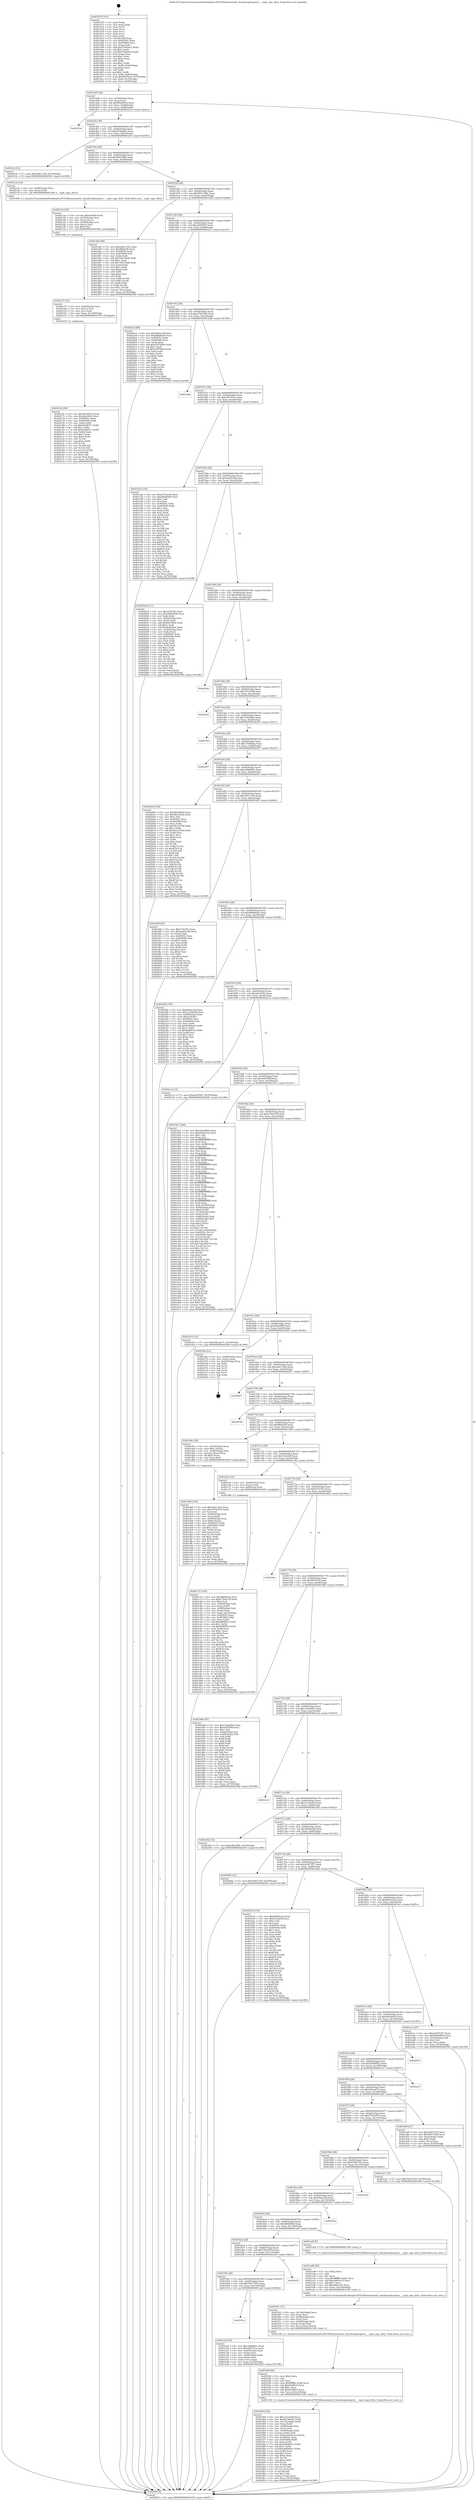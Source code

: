 digraph "0x401470" {
  label = "0x401470 (/mnt/c/Users/mathe/Desktop/tcc/POCII/binaries/extr_linuxfscephsuper.h___ceph_caps_dirty_Final-ollvm.out::main(0))"
  labelloc = "t"
  node[shape=record]

  Entry [label="",width=0.3,height=0.3,shape=circle,fillcolor=black,style=filled]
  "0x4014d5" [label="{
     0x4014d5 [29]\l
     | [instrs]\l
     &nbsp;&nbsp;0x4014d5 \<+3\>: mov -0x70(%rbp),%eax\l
     &nbsp;&nbsp;0x4014d8 \<+2\>: mov %eax,%ecx\l
     &nbsp;&nbsp;0x4014da \<+6\>: sub $0x80b0265a,%ecx\l
     &nbsp;&nbsp;0x4014e0 \<+6\>: mov %eax,-0x84(%rbp)\l
     &nbsp;&nbsp;0x4014e6 \<+6\>: mov %ecx,-0x88(%rbp)\l
     &nbsp;&nbsp;0x4014ec \<+6\>: je 000000000040223a \<main+0xdca\>\l
  }"]
  "0x40223a" [label="{
     0x40223a\l
  }", style=dashed]
  "0x4014f2" [label="{
     0x4014f2 [28]\l
     | [instrs]\l
     &nbsp;&nbsp;0x4014f2 \<+5\>: jmp 00000000004014f7 \<main+0x87\>\l
     &nbsp;&nbsp;0x4014f7 \<+6\>: mov -0x84(%rbp),%eax\l
     &nbsp;&nbsp;0x4014fd \<+5\>: sub $0x8278e823,%eax\l
     &nbsp;&nbsp;0x401502 \<+6\>: mov %eax,-0x8c(%rbp)\l
     &nbsp;&nbsp;0x401508 \<+6\>: je 0000000000401fc4 \<main+0xb54\>\l
  }"]
  Exit [label="",width=0.3,height=0.3,shape=circle,fillcolor=black,style=filled,peripheries=2]
  "0x401fc4" [label="{
     0x401fc4 [12]\l
     | [instrs]\l
     &nbsp;&nbsp;0x401fc4 \<+7\>: movl $0xc8911149,-0x70(%rbp)\l
     &nbsp;&nbsp;0x401fcb \<+5\>: jmp 000000000040256f \<main+0x10ff\>\l
  }"]
  "0x40150e" [label="{
     0x40150e [28]\l
     | [instrs]\l
     &nbsp;&nbsp;0x40150e \<+5\>: jmp 0000000000401513 \<main+0xa3\>\l
     &nbsp;&nbsp;0x401513 \<+6\>: mov -0x84(%rbp),%eax\l
     &nbsp;&nbsp;0x401519 \<+5\>: sub $0x8b21f426,%eax\l
     &nbsp;&nbsp;0x40151e \<+6\>: mov %eax,-0x90(%rbp)\l
     &nbsp;&nbsp;0x401524 \<+6\>: je 000000000040212e \<main+0xcbe\>\l
  }"]
  "0x40216c" [label="{
     0x40216c [94]\l
     | [instrs]\l
     &nbsp;&nbsp;0x40216c \<+5\>: mov $0x48cd00c0,%eax\l
     &nbsp;&nbsp;0x402171 \<+5\>: mov $0xe6cc0b5c,%esi\l
     &nbsp;&nbsp;0x402176 \<+7\>: mov 0x40505c,%edx\l
     &nbsp;&nbsp;0x40217d \<+8\>: mov 0x405060,%r8d\l
     &nbsp;&nbsp;0x402185 \<+3\>: mov %edx,%r9d\l
     &nbsp;&nbsp;0x402188 \<+7\>: sub $0x6c6df371,%r9d\l
     &nbsp;&nbsp;0x40218f \<+4\>: sub $0x1,%r9d\l
     &nbsp;&nbsp;0x402193 \<+7\>: add $0x6c6df371,%r9d\l
     &nbsp;&nbsp;0x40219a \<+4\>: imul %r9d,%edx\l
     &nbsp;&nbsp;0x40219e \<+3\>: and $0x1,%edx\l
     &nbsp;&nbsp;0x4021a1 \<+3\>: cmp $0x0,%edx\l
     &nbsp;&nbsp;0x4021a4 \<+4\>: sete %r10b\l
     &nbsp;&nbsp;0x4021a8 \<+4\>: cmp $0xa,%r8d\l
     &nbsp;&nbsp;0x4021ac \<+4\>: setl %r11b\l
     &nbsp;&nbsp;0x4021b0 \<+3\>: mov %r10b,%bl\l
     &nbsp;&nbsp;0x4021b3 \<+3\>: and %r11b,%bl\l
     &nbsp;&nbsp;0x4021b6 \<+3\>: xor %r11b,%r10b\l
     &nbsp;&nbsp;0x4021b9 \<+3\>: or %r10b,%bl\l
     &nbsp;&nbsp;0x4021bc \<+3\>: test $0x1,%bl\l
     &nbsp;&nbsp;0x4021bf \<+3\>: cmovne %esi,%eax\l
     &nbsp;&nbsp;0x4021c2 \<+3\>: mov %eax,-0x70(%rbp)\l
     &nbsp;&nbsp;0x4021c5 \<+5\>: jmp 000000000040256f \<main+0x10ff\>\l
  }"]
  "0x40212e" [label="{
     0x40212e [12]\l
     | [instrs]\l
     &nbsp;&nbsp;0x40212e \<+4\>: mov -0x48(%rbp),%rax\l
     &nbsp;&nbsp;0x402132 \<+3\>: mov (%rax),%rdi\l
     &nbsp;&nbsp;0x402135 \<+5\>: call 0000000000401400 \<__ceph_caps_dirty\>\l
     | [calls]\l
     &nbsp;&nbsp;0x401400 \{1\} (/mnt/c/Users/mathe/Desktop/tcc/POCII/binaries/extr_linuxfscephsuper.h___ceph_caps_dirty_Final-ollvm.out::__ceph_caps_dirty)\l
  }"]
  "0x40152a" [label="{
     0x40152a [28]\l
     | [instrs]\l
     &nbsp;&nbsp;0x40152a \<+5\>: jmp 000000000040152f \<main+0xbf\>\l
     &nbsp;&nbsp;0x40152f \<+6\>: mov -0x84(%rbp),%eax\l
     &nbsp;&nbsp;0x401535 \<+5\>: sub $0x96011882,%eax\l
     &nbsp;&nbsp;0x40153a \<+6\>: mov %eax,-0x94(%rbp)\l
     &nbsp;&nbsp;0x401540 \<+6\>: je 0000000000401d44 \<main+0x8d4\>\l
  }"]
  "0x402157" [label="{
     0x402157 [21]\l
     | [instrs]\l
     &nbsp;&nbsp;0x402157 \<+4\>: mov -0x48(%rbp),%rcx\l
     &nbsp;&nbsp;0x40215b \<+3\>: mov (%rcx),%rcx\l
     &nbsp;&nbsp;0x40215e \<+3\>: mov %rcx,%rdi\l
     &nbsp;&nbsp;0x402161 \<+6\>: mov %eax,-0x130(%rbp)\l
     &nbsp;&nbsp;0x402167 \<+5\>: call 0000000000401030 \<free@plt\>\l
     | [calls]\l
     &nbsp;&nbsp;0x401030 \{1\} (unknown)\l
  }"]
  "0x401d44" [label="{
     0x401d44 [88]\l
     | [instrs]\l
     &nbsp;&nbsp;0x401d44 \<+5\>: mov $0xebd1125a,%eax\l
     &nbsp;&nbsp;0x401d49 \<+5\>: mov $0xfffd2206,%ecx\l
     &nbsp;&nbsp;0x401d4e \<+7\>: mov 0x40505c,%edx\l
     &nbsp;&nbsp;0x401d55 \<+7\>: mov 0x405060,%esi\l
     &nbsp;&nbsp;0x401d5c \<+2\>: mov %edx,%edi\l
     &nbsp;&nbsp;0x401d5e \<+6\>: add $0x749126d8,%edi\l
     &nbsp;&nbsp;0x401d64 \<+3\>: sub $0x1,%edi\l
     &nbsp;&nbsp;0x401d67 \<+6\>: sub $0x749126d8,%edi\l
     &nbsp;&nbsp;0x401d6d \<+3\>: imul %edi,%edx\l
     &nbsp;&nbsp;0x401d70 \<+3\>: and $0x1,%edx\l
     &nbsp;&nbsp;0x401d73 \<+3\>: cmp $0x0,%edx\l
     &nbsp;&nbsp;0x401d76 \<+4\>: sete %r8b\l
     &nbsp;&nbsp;0x401d7a \<+3\>: cmp $0xa,%esi\l
     &nbsp;&nbsp;0x401d7d \<+4\>: setl %r9b\l
     &nbsp;&nbsp;0x401d81 \<+3\>: mov %r8b,%r10b\l
     &nbsp;&nbsp;0x401d84 \<+3\>: and %r9b,%r10b\l
     &nbsp;&nbsp;0x401d87 \<+3\>: xor %r9b,%r8b\l
     &nbsp;&nbsp;0x401d8a \<+3\>: or %r8b,%r10b\l
     &nbsp;&nbsp;0x401d8d \<+4\>: test $0x1,%r10b\l
     &nbsp;&nbsp;0x401d91 \<+3\>: cmovne %ecx,%eax\l
     &nbsp;&nbsp;0x401d94 \<+3\>: mov %eax,-0x70(%rbp)\l
     &nbsp;&nbsp;0x401d97 \<+5\>: jmp 000000000040256f \<main+0x10ff\>\l
  }"]
  "0x401546" [label="{
     0x401546 [28]\l
     | [instrs]\l
     &nbsp;&nbsp;0x401546 \<+5\>: jmp 000000000040154b \<main+0xdb\>\l
     &nbsp;&nbsp;0x40154b \<+6\>: mov -0x84(%rbp),%eax\l
     &nbsp;&nbsp;0x401551 \<+5\>: sub $0xa2bf5447,%eax\l
     &nbsp;&nbsp;0x401556 \<+6\>: mov %eax,-0x98(%rbp)\l
     &nbsp;&nbsp;0x40155c \<+6\>: je 00000000004022a3 \<main+0xe33\>\l
  }"]
  "0x40213a" [label="{
     0x40213a [29]\l
     | [instrs]\l
     &nbsp;&nbsp;0x40213a \<+10\>: movabs $0x4030b6,%rdi\l
     &nbsp;&nbsp;0x402144 \<+4\>: mov -0x38(%rbp),%rcx\l
     &nbsp;&nbsp;0x402148 \<+2\>: mov %eax,(%rcx)\l
     &nbsp;&nbsp;0x40214a \<+4\>: mov -0x38(%rbp),%rcx\l
     &nbsp;&nbsp;0x40214e \<+2\>: mov (%rcx),%esi\l
     &nbsp;&nbsp;0x402150 \<+2\>: mov $0x0,%al\l
     &nbsp;&nbsp;0x402152 \<+5\>: call 0000000000401040 \<printf@plt\>\l
     | [calls]\l
     &nbsp;&nbsp;0x401040 \{1\} (unknown)\l
  }"]
  "0x4022a3" [label="{
     0x4022a3 [88]\l
     | [instrs]\l
     &nbsp;&nbsp;0x4022a3 \<+5\>: mov $0x649ea32f,%eax\l
     &nbsp;&nbsp;0x4022a8 \<+5\>: mov $0xd98b8a04,%ecx\l
     &nbsp;&nbsp;0x4022ad \<+7\>: mov 0x40505c,%edx\l
     &nbsp;&nbsp;0x4022b4 \<+7\>: mov 0x405060,%esi\l
     &nbsp;&nbsp;0x4022bb \<+2\>: mov %edx,%edi\l
     &nbsp;&nbsp;0x4022bd \<+6\>: add $0xe597926a,%edi\l
     &nbsp;&nbsp;0x4022c3 \<+3\>: sub $0x1,%edi\l
     &nbsp;&nbsp;0x4022c6 \<+6\>: sub $0xe597926a,%edi\l
     &nbsp;&nbsp;0x4022cc \<+3\>: imul %edi,%edx\l
     &nbsp;&nbsp;0x4022cf \<+3\>: and $0x1,%edx\l
     &nbsp;&nbsp;0x4022d2 \<+3\>: cmp $0x0,%edx\l
     &nbsp;&nbsp;0x4022d5 \<+4\>: sete %r8b\l
     &nbsp;&nbsp;0x4022d9 \<+3\>: cmp $0xa,%esi\l
     &nbsp;&nbsp;0x4022dc \<+4\>: setl %r9b\l
     &nbsp;&nbsp;0x4022e0 \<+3\>: mov %r8b,%r10b\l
     &nbsp;&nbsp;0x4022e3 \<+3\>: and %r9b,%r10b\l
     &nbsp;&nbsp;0x4022e6 \<+3\>: xor %r9b,%r8b\l
     &nbsp;&nbsp;0x4022e9 \<+3\>: or %r8b,%r10b\l
     &nbsp;&nbsp;0x4022ec \<+4\>: test $0x1,%r10b\l
     &nbsp;&nbsp;0x4022f0 \<+3\>: cmovne %ecx,%eax\l
     &nbsp;&nbsp;0x4022f3 \<+3\>: mov %eax,-0x70(%rbp)\l
     &nbsp;&nbsp;0x4022f6 \<+5\>: jmp 000000000040256f \<main+0x10ff\>\l
  }"]
  "0x401562" [label="{
     0x401562 [28]\l
     | [instrs]\l
     &nbsp;&nbsp;0x401562 \<+5\>: jmp 0000000000401567 \<main+0xf7\>\l
     &nbsp;&nbsp;0x401567 \<+6\>: mov -0x84(%rbp),%eax\l
     &nbsp;&nbsp;0x40156d \<+5\>: sub $0xa7907d40,%eax\l
     &nbsp;&nbsp;0x401572 \<+6\>: mov %eax,-0x9c(%rbp)\l
     &nbsp;&nbsp;0x401578 \<+6\>: je 0000000000401bd8 \<main+0x768\>\l
  }"]
  "0x401f48" [label="{
     0x401f48 [124]\l
     | [instrs]\l
     &nbsp;&nbsp;0x401f48 \<+5\>: mov $0xc27c4c69,%ecx\l
     &nbsp;&nbsp;0x401f4d \<+5\>: mov $0x8278e823,%edx\l
     &nbsp;&nbsp;0x401f52 \<+7\>: mov -0x12c(%rbp),%r8d\l
     &nbsp;&nbsp;0x401f59 \<+4\>: imul %eax,%r8d\l
     &nbsp;&nbsp;0x401f5d \<+4\>: mov -0x48(%rbp),%rsi\l
     &nbsp;&nbsp;0x401f61 \<+3\>: mov (%rsi),%rsi\l
     &nbsp;&nbsp;0x401f64 \<+4\>: mov -0x40(%rbp),%rdi\l
     &nbsp;&nbsp;0x401f68 \<+3\>: movslq (%rdi),%rdi\l
     &nbsp;&nbsp;0x401f6b \<+5\>: mov %r8d,0x4(%rsi,%rdi,8)\l
     &nbsp;&nbsp;0x401f70 \<+7\>: mov 0x40505c,%eax\l
     &nbsp;&nbsp;0x401f77 \<+8\>: mov 0x405060,%r8d\l
     &nbsp;&nbsp;0x401f7f \<+3\>: mov %eax,%r9d\l
     &nbsp;&nbsp;0x401f82 \<+7\>: add $0xd94460e1,%r9d\l
     &nbsp;&nbsp;0x401f89 \<+4\>: sub $0x1,%r9d\l
     &nbsp;&nbsp;0x401f8d \<+7\>: sub $0xd94460e1,%r9d\l
     &nbsp;&nbsp;0x401f94 \<+4\>: imul %r9d,%eax\l
     &nbsp;&nbsp;0x401f98 \<+3\>: and $0x1,%eax\l
     &nbsp;&nbsp;0x401f9b \<+3\>: cmp $0x0,%eax\l
     &nbsp;&nbsp;0x401f9e \<+4\>: sete %r10b\l
     &nbsp;&nbsp;0x401fa2 \<+4\>: cmp $0xa,%r8d\l
     &nbsp;&nbsp;0x401fa6 \<+4\>: setl %r11b\l
     &nbsp;&nbsp;0x401faa \<+3\>: mov %r10b,%bl\l
     &nbsp;&nbsp;0x401fad \<+3\>: and %r11b,%bl\l
     &nbsp;&nbsp;0x401fb0 \<+3\>: xor %r11b,%r10b\l
     &nbsp;&nbsp;0x401fb3 \<+3\>: or %r10b,%bl\l
     &nbsp;&nbsp;0x401fb6 \<+3\>: test $0x1,%bl\l
     &nbsp;&nbsp;0x401fb9 \<+3\>: cmovne %edx,%ecx\l
     &nbsp;&nbsp;0x401fbc \<+3\>: mov %ecx,-0x70(%rbp)\l
     &nbsp;&nbsp;0x401fbf \<+5\>: jmp 000000000040256f \<main+0x10ff\>\l
  }"]
  "0x401bd8" [label="{
     0x401bd8\l
  }", style=dashed]
  "0x40157e" [label="{
     0x40157e [28]\l
     | [instrs]\l
     &nbsp;&nbsp;0x40157e \<+5\>: jmp 0000000000401583 \<main+0x113\>\l
     &nbsp;&nbsp;0x401583 \<+6\>: mov -0x84(%rbp),%eax\l
     &nbsp;&nbsp;0x401589 \<+5\>: sub $0xa967d3ca,%eax\l
     &nbsp;&nbsp;0x40158e \<+6\>: mov %eax,-0xa0(%rbp)\l
     &nbsp;&nbsp;0x401594 \<+6\>: je 0000000000401e4e \<main+0x9de\>\l
  }"]
  "0x401f20" [label="{
     0x401f20 [40]\l
     | [instrs]\l
     &nbsp;&nbsp;0x401f20 \<+5\>: mov $0x2,%ecx\l
     &nbsp;&nbsp;0x401f25 \<+1\>: cltd\l
     &nbsp;&nbsp;0x401f26 \<+2\>: idiv %ecx\l
     &nbsp;&nbsp;0x401f28 \<+6\>: imul $0xfffffffe,%edx,%ecx\l
     &nbsp;&nbsp;0x401f2e \<+6\>: sub $0x64380c5,%ecx\l
     &nbsp;&nbsp;0x401f34 \<+3\>: add $0x1,%ecx\l
     &nbsp;&nbsp;0x401f37 \<+6\>: add $0x64380c5,%ecx\l
     &nbsp;&nbsp;0x401f3d \<+6\>: mov %ecx,-0x12c(%rbp)\l
     &nbsp;&nbsp;0x401f43 \<+5\>: call 0000000000401160 \<next_i\>\l
     | [calls]\l
     &nbsp;&nbsp;0x401160 \{1\} (/mnt/c/Users/mathe/Desktop/tcc/POCII/binaries/extr_linuxfscephsuper.h___ceph_caps_dirty_Final-ollvm.out::next_i)\l
  }"]
  "0x401e4e" [label="{
     0x401e4e [134]\l
     | [instrs]\l
     &nbsp;&nbsp;0x401e4e \<+5\>: mov $0xc27c4c69,%eax\l
     &nbsp;&nbsp;0x401e53 \<+5\>: mov $0x6f468566,%ecx\l
     &nbsp;&nbsp;0x401e58 \<+2\>: mov $0x1,%dl\l
     &nbsp;&nbsp;0x401e5a \<+2\>: xor %esi,%esi\l
     &nbsp;&nbsp;0x401e5c \<+7\>: mov 0x40505c,%edi\l
     &nbsp;&nbsp;0x401e63 \<+8\>: mov 0x405060,%r8d\l
     &nbsp;&nbsp;0x401e6b \<+3\>: sub $0x1,%esi\l
     &nbsp;&nbsp;0x401e6e \<+3\>: mov %edi,%r9d\l
     &nbsp;&nbsp;0x401e71 \<+3\>: add %esi,%r9d\l
     &nbsp;&nbsp;0x401e74 \<+4\>: imul %r9d,%edi\l
     &nbsp;&nbsp;0x401e78 \<+3\>: and $0x1,%edi\l
     &nbsp;&nbsp;0x401e7b \<+3\>: cmp $0x0,%edi\l
     &nbsp;&nbsp;0x401e7e \<+4\>: sete %r10b\l
     &nbsp;&nbsp;0x401e82 \<+4\>: cmp $0xa,%r8d\l
     &nbsp;&nbsp;0x401e86 \<+4\>: setl %r11b\l
     &nbsp;&nbsp;0x401e8a \<+3\>: mov %r10b,%bl\l
     &nbsp;&nbsp;0x401e8d \<+3\>: xor $0xff,%bl\l
     &nbsp;&nbsp;0x401e90 \<+3\>: mov %r11b,%r14b\l
     &nbsp;&nbsp;0x401e93 \<+4\>: xor $0xff,%r14b\l
     &nbsp;&nbsp;0x401e97 \<+3\>: xor $0x1,%dl\l
     &nbsp;&nbsp;0x401e9a \<+3\>: mov %bl,%r15b\l
     &nbsp;&nbsp;0x401e9d \<+4\>: and $0xff,%r15b\l
     &nbsp;&nbsp;0x401ea1 \<+3\>: and %dl,%r10b\l
     &nbsp;&nbsp;0x401ea4 \<+3\>: mov %r14b,%r12b\l
     &nbsp;&nbsp;0x401ea7 \<+4\>: and $0xff,%r12b\l
     &nbsp;&nbsp;0x401eab \<+3\>: and %dl,%r11b\l
     &nbsp;&nbsp;0x401eae \<+3\>: or %r10b,%r15b\l
     &nbsp;&nbsp;0x401eb1 \<+3\>: or %r11b,%r12b\l
     &nbsp;&nbsp;0x401eb4 \<+3\>: xor %r12b,%r15b\l
     &nbsp;&nbsp;0x401eb7 \<+3\>: or %r14b,%bl\l
     &nbsp;&nbsp;0x401eba \<+3\>: xor $0xff,%bl\l
     &nbsp;&nbsp;0x401ebd \<+3\>: or $0x1,%dl\l
     &nbsp;&nbsp;0x401ec0 \<+2\>: and %dl,%bl\l
     &nbsp;&nbsp;0x401ec2 \<+3\>: or %bl,%r15b\l
     &nbsp;&nbsp;0x401ec5 \<+4\>: test $0x1,%r15b\l
     &nbsp;&nbsp;0x401ec9 \<+3\>: cmovne %ecx,%eax\l
     &nbsp;&nbsp;0x401ecc \<+3\>: mov %eax,-0x70(%rbp)\l
     &nbsp;&nbsp;0x401ecf \<+5\>: jmp 000000000040256f \<main+0x10ff\>\l
  }"]
  "0x40159a" [label="{
     0x40159a [28]\l
     | [instrs]\l
     &nbsp;&nbsp;0x40159a \<+5\>: jmp 000000000040159f \<main+0x12f\>\l
     &nbsp;&nbsp;0x40159f \<+6\>: mov -0x84(%rbp),%eax\l
     &nbsp;&nbsp;0x4015a5 \<+5\>: sub $0xaad2518d,%eax\l
     &nbsp;&nbsp;0x4015aa \<+6\>: mov %eax,-0xa4(%rbp)\l
     &nbsp;&nbsp;0x4015b0 \<+6\>: je 0000000000402023 \<main+0xbb3\>\l
  }"]
  "0x401f01" [label="{
     0x401f01 [31]\l
     | [instrs]\l
     &nbsp;&nbsp;0x401f01 \<+6\>: mov -0x128(%rbp),%ecx\l
     &nbsp;&nbsp;0x401f07 \<+3\>: imul %eax,%ecx\l
     &nbsp;&nbsp;0x401f0a \<+4\>: mov -0x48(%rbp),%rsi\l
     &nbsp;&nbsp;0x401f0e \<+3\>: mov (%rsi),%rsi\l
     &nbsp;&nbsp;0x401f11 \<+4\>: mov -0x40(%rbp),%rdi\l
     &nbsp;&nbsp;0x401f15 \<+3\>: movslq (%rdi),%rdi\l
     &nbsp;&nbsp;0x401f18 \<+3\>: mov %ecx,(%rsi,%rdi,8)\l
     &nbsp;&nbsp;0x401f1b \<+5\>: call 0000000000401160 \<next_i\>\l
     | [calls]\l
     &nbsp;&nbsp;0x401160 \{1\} (/mnt/c/Users/mathe/Desktop/tcc/POCII/binaries/extr_linuxfscephsuper.h___ceph_caps_dirty_Final-ollvm.out::next_i)\l
  }"]
  "0x402023" [label="{
     0x402023 [111]\l
     | [instrs]\l
     &nbsp;&nbsp;0x402023 \<+5\>: mov $0x415e78c,%eax\l
     &nbsp;&nbsp;0x402028 \<+5\>: mov $0x288d45e8,%ecx\l
     &nbsp;&nbsp;0x40202d \<+2\>: xor %edx,%edx\l
     &nbsp;&nbsp;0x40202f \<+4\>: mov -0x40(%rbp),%rsi\l
     &nbsp;&nbsp;0x402033 \<+2\>: mov (%rsi),%edi\l
     &nbsp;&nbsp;0x402035 \<+6\>: add $0xfdc636e0,%edi\l
     &nbsp;&nbsp;0x40203b \<+3\>: add $0x1,%edi\l
     &nbsp;&nbsp;0x40203e \<+6\>: sub $0xfdc636e0,%edi\l
     &nbsp;&nbsp;0x402044 \<+4\>: mov -0x40(%rbp),%rsi\l
     &nbsp;&nbsp;0x402048 \<+2\>: mov %edi,(%rsi)\l
     &nbsp;&nbsp;0x40204a \<+7\>: mov 0x40505c,%edi\l
     &nbsp;&nbsp;0x402051 \<+8\>: mov 0x405060,%r8d\l
     &nbsp;&nbsp;0x402059 \<+3\>: sub $0x1,%edx\l
     &nbsp;&nbsp;0x40205c \<+3\>: mov %edi,%r9d\l
     &nbsp;&nbsp;0x40205f \<+3\>: add %edx,%r9d\l
     &nbsp;&nbsp;0x402062 \<+4\>: imul %r9d,%edi\l
     &nbsp;&nbsp;0x402066 \<+3\>: and $0x1,%edi\l
     &nbsp;&nbsp;0x402069 \<+3\>: cmp $0x0,%edi\l
     &nbsp;&nbsp;0x40206c \<+4\>: sete %r10b\l
     &nbsp;&nbsp;0x402070 \<+4\>: cmp $0xa,%r8d\l
     &nbsp;&nbsp;0x402074 \<+4\>: setl %r11b\l
     &nbsp;&nbsp;0x402078 \<+3\>: mov %r10b,%bl\l
     &nbsp;&nbsp;0x40207b \<+3\>: and %r11b,%bl\l
     &nbsp;&nbsp;0x40207e \<+3\>: xor %r11b,%r10b\l
     &nbsp;&nbsp;0x402081 \<+3\>: or %r10b,%bl\l
     &nbsp;&nbsp;0x402084 \<+3\>: test $0x1,%bl\l
     &nbsp;&nbsp;0x402087 \<+3\>: cmovne %ecx,%eax\l
     &nbsp;&nbsp;0x40208a \<+3\>: mov %eax,-0x70(%rbp)\l
     &nbsp;&nbsp;0x40208d \<+5\>: jmp 000000000040256f \<main+0x10ff\>\l
  }"]
  "0x4015b6" [label="{
     0x4015b6 [28]\l
     | [instrs]\l
     &nbsp;&nbsp;0x4015b6 \<+5\>: jmp 00000000004015bb \<main+0x14b\>\l
     &nbsp;&nbsp;0x4015bb \<+6\>: mov -0x84(%rbp),%eax\l
     &nbsp;&nbsp;0x4015c1 \<+5\>: sub $0xab80bc2a,%eax\l
     &nbsp;&nbsp;0x4015c6 \<+6\>: mov %eax,-0xa8(%rbp)\l
     &nbsp;&nbsp;0x4015cc \<+6\>: je 00000000004023da \<main+0xf6a\>\l
  }"]
  "0x401ed9" [label="{
     0x401ed9 [40]\l
     | [instrs]\l
     &nbsp;&nbsp;0x401ed9 \<+5\>: mov $0x2,%ecx\l
     &nbsp;&nbsp;0x401ede \<+1\>: cltd\l
     &nbsp;&nbsp;0x401edf \<+2\>: idiv %ecx\l
     &nbsp;&nbsp;0x401ee1 \<+6\>: imul $0xfffffffe,%edx,%ecx\l
     &nbsp;&nbsp;0x401ee7 \<+6\>: add $0xed90ca35,%ecx\l
     &nbsp;&nbsp;0x401eed \<+3\>: add $0x1,%ecx\l
     &nbsp;&nbsp;0x401ef0 \<+6\>: sub $0xed90ca35,%ecx\l
     &nbsp;&nbsp;0x401ef6 \<+6\>: mov %ecx,-0x128(%rbp)\l
     &nbsp;&nbsp;0x401efc \<+5\>: call 0000000000401160 \<next_i\>\l
     | [calls]\l
     &nbsp;&nbsp;0x401160 \{1\} (/mnt/c/Users/mathe/Desktop/tcc/POCII/binaries/extr_linuxfscephsuper.h___ceph_caps_dirty_Final-ollvm.out::next_i)\l
  }"]
  "0x4023da" [label="{
     0x4023da\l
  }", style=dashed]
  "0x4015d2" [label="{
     0x4015d2 [28]\l
     | [instrs]\l
     &nbsp;&nbsp;0x4015d2 \<+5\>: jmp 00000000004015d7 \<main+0x167\>\l
     &nbsp;&nbsp;0x4015d7 \<+6\>: mov -0x84(%rbp),%eax\l
     &nbsp;&nbsp;0x4015dd \<+5\>: sub $0xc27c4c69,%eax\l
     &nbsp;&nbsp;0x4015e2 \<+6\>: mov %eax,-0xac(%rbp)\l
     &nbsp;&nbsp;0x4015e8 \<+6\>: je 0000000000402441 \<main+0xfd1\>\l
  }"]
  "0x40191a" [label="{
     0x40191a\l
  }", style=dashed]
  "0x402441" [label="{
     0x402441\l
  }", style=dashed]
  "0x4015ee" [label="{
     0x4015ee [28]\l
     | [instrs]\l
     &nbsp;&nbsp;0x4015ee \<+5\>: jmp 00000000004015f3 \<main+0x183\>\l
     &nbsp;&nbsp;0x4015f3 \<+6\>: mov -0x84(%rbp),%eax\l
     &nbsp;&nbsp;0x4015f9 \<+5\>: sub $0xc54a08b9,%eax\l
     &nbsp;&nbsp;0x4015fe \<+6\>: mov %eax,-0xb0(%rbp)\l
     &nbsp;&nbsp;0x401604 \<+6\>: je 0000000000402383 \<main+0xf13\>\l
  }"]
  "0x401e2d" [label="{
     0x401e2d [33]\l
     | [instrs]\l
     &nbsp;&nbsp;0x401e2d \<+5\>: mov $0xc8266691,%eax\l
     &nbsp;&nbsp;0x401e32 \<+5\>: mov $0xa967d3ca,%ecx\l
     &nbsp;&nbsp;0x401e37 \<+4\>: mov -0x40(%rbp),%rdx\l
     &nbsp;&nbsp;0x401e3b \<+2\>: mov (%rdx),%esi\l
     &nbsp;&nbsp;0x401e3d \<+4\>: mov -0x50(%rbp),%rdx\l
     &nbsp;&nbsp;0x401e41 \<+2\>: cmp (%rdx),%esi\l
     &nbsp;&nbsp;0x401e43 \<+3\>: cmovl %ecx,%eax\l
     &nbsp;&nbsp;0x401e46 \<+3\>: mov %eax,-0x70(%rbp)\l
     &nbsp;&nbsp;0x401e49 \<+5\>: jmp 000000000040256f \<main+0x10ff\>\l
  }"]
  "0x402383" [label="{
     0x402383\l
  }", style=dashed]
  "0x40160a" [label="{
     0x40160a [28]\l
     | [instrs]\l
     &nbsp;&nbsp;0x40160a \<+5\>: jmp 000000000040160f \<main+0x19f\>\l
     &nbsp;&nbsp;0x40160f \<+6\>: mov -0x84(%rbp),%eax\l
     &nbsp;&nbsp;0x401615 \<+5\>: sub $0xc7b8db2e,%eax\l
     &nbsp;&nbsp;0x40161a \<+6\>: mov %eax,-0xb4(%rbp)\l
     &nbsp;&nbsp;0x401620 \<+6\>: je 0000000000402297 \<main+0xe27\>\l
  }"]
  "0x4018fe" [label="{
     0x4018fe [28]\l
     | [instrs]\l
     &nbsp;&nbsp;0x4018fe \<+5\>: jmp 0000000000401903 \<main+0x493\>\l
     &nbsp;&nbsp;0x401903 \<+6\>: mov -0x84(%rbp),%eax\l
     &nbsp;&nbsp;0x401909 \<+5\>: sub $0x76b37255,%eax\l
     &nbsp;&nbsp;0x40190e \<+6\>: mov %eax,-0x120(%rbp)\l
     &nbsp;&nbsp;0x401914 \<+6\>: je 0000000000401e2d \<main+0x9bd\>\l
  }"]
  "0x402297" [label="{
     0x402297\l
  }", style=dashed]
  "0x401626" [label="{
     0x401626 [28]\l
     | [instrs]\l
     &nbsp;&nbsp;0x401626 \<+5\>: jmp 000000000040162b \<main+0x1bb\>\l
     &nbsp;&nbsp;0x40162b \<+6\>: mov -0x84(%rbp),%eax\l
     &nbsp;&nbsp;0x401631 \<+5\>: sub $0xc8266691,%eax\l
     &nbsp;&nbsp;0x401636 \<+6\>: mov %eax,-0xb8(%rbp)\l
     &nbsp;&nbsp;0x40163c \<+6\>: je 000000000040209e \<main+0xc2e\>\l
  }"]
  "0x401b3f" [label="{
     0x401b3f\l
  }", style=dashed]
  "0x40209e" [label="{
     0x40209e [144]\l
     | [instrs]\l
     &nbsp;&nbsp;0x40209e \<+5\>: mov $0x48cd00c0,%eax\l
     &nbsp;&nbsp;0x4020a3 \<+5\>: mov $0x8b21f426,%ecx\l
     &nbsp;&nbsp;0x4020a8 \<+2\>: mov $0x1,%dl\l
     &nbsp;&nbsp;0x4020aa \<+7\>: mov 0x40505c,%esi\l
     &nbsp;&nbsp;0x4020b1 \<+7\>: mov 0x405060,%edi\l
     &nbsp;&nbsp;0x4020b8 \<+3\>: mov %esi,%r8d\l
     &nbsp;&nbsp;0x4020bb \<+7\>: sub $0x381e279d,%r8d\l
     &nbsp;&nbsp;0x4020c2 \<+4\>: sub $0x1,%r8d\l
     &nbsp;&nbsp;0x4020c6 \<+7\>: add $0x381e279d,%r8d\l
     &nbsp;&nbsp;0x4020cd \<+4\>: imul %r8d,%esi\l
     &nbsp;&nbsp;0x4020d1 \<+3\>: and $0x1,%esi\l
     &nbsp;&nbsp;0x4020d4 \<+3\>: cmp $0x0,%esi\l
     &nbsp;&nbsp;0x4020d7 \<+4\>: sete %r9b\l
     &nbsp;&nbsp;0x4020db \<+3\>: cmp $0xa,%edi\l
     &nbsp;&nbsp;0x4020de \<+4\>: setl %r10b\l
     &nbsp;&nbsp;0x4020e2 \<+3\>: mov %r9b,%r11b\l
     &nbsp;&nbsp;0x4020e5 \<+4\>: xor $0xff,%r11b\l
     &nbsp;&nbsp;0x4020e9 \<+3\>: mov %r10b,%bl\l
     &nbsp;&nbsp;0x4020ec \<+3\>: xor $0xff,%bl\l
     &nbsp;&nbsp;0x4020ef \<+3\>: xor $0x1,%dl\l
     &nbsp;&nbsp;0x4020f2 \<+3\>: mov %r11b,%r14b\l
     &nbsp;&nbsp;0x4020f5 \<+4\>: and $0xff,%r14b\l
     &nbsp;&nbsp;0x4020f9 \<+3\>: and %dl,%r9b\l
     &nbsp;&nbsp;0x4020fc \<+3\>: mov %bl,%r15b\l
     &nbsp;&nbsp;0x4020ff \<+4\>: and $0xff,%r15b\l
     &nbsp;&nbsp;0x402103 \<+3\>: and %dl,%r10b\l
     &nbsp;&nbsp;0x402106 \<+3\>: or %r9b,%r14b\l
     &nbsp;&nbsp;0x402109 \<+3\>: or %r10b,%r15b\l
     &nbsp;&nbsp;0x40210c \<+3\>: xor %r15b,%r14b\l
     &nbsp;&nbsp;0x40210f \<+3\>: or %bl,%r11b\l
     &nbsp;&nbsp;0x402112 \<+4\>: xor $0xff,%r11b\l
     &nbsp;&nbsp;0x402116 \<+3\>: or $0x1,%dl\l
     &nbsp;&nbsp;0x402119 \<+3\>: and %dl,%r11b\l
     &nbsp;&nbsp;0x40211c \<+3\>: or %r11b,%r14b\l
     &nbsp;&nbsp;0x40211f \<+4\>: test $0x1,%r14b\l
     &nbsp;&nbsp;0x402123 \<+3\>: cmovne %ecx,%eax\l
     &nbsp;&nbsp;0x402126 \<+3\>: mov %eax,-0x70(%rbp)\l
     &nbsp;&nbsp;0x402129 \<+5\>: jmp 000000000040256f \<main+0x10ff\>\l
  }"]
  "0x401642" [label="{
     0x401642 [28]\l
     | [instrs]\l
     &nbsp;&nbsp;0x401642 \<+5\>: jmp 0000000000401647 \<main+0x1d7\>\l
     &nbsp;&nbsp;0x401647 \<+6\>: mov -0x84(%rbp),%eax\l
     &nbsp;&nbsp;0x40164d \<+5\>: sub $0xc8911149,%eax\l
     &nbsp;&nbsp;0x401652 \<+6\>: mov %eax,-0xbc(%rbp)\l
     &nbsp;&nbsp;0x401658 \<+6\>: je 0000000000401fd0 \<main+0xb60\>\l
  }"]
  "0x4018e2" [label="{
     0x4018e2 [28]\l
     | [instrs]\l
     &nbsp;&nbsp;0x4018e2 \<+5\>: jmp 00000000004018e7 \<main+0x477\>\l
     &nbsp;&nbsp;0x4018e7 \<+6\>: mov -0x84(%rbp),%eax\l
     &nbsp;&nbsp;0x4018ed \<+5\>: sub $0x72be0530,%eax\l
     &nbsp;&nbsp;0x4018f2 \<+6\>: mov %eax,-0x11c(%rbp)\l
     &nbsp;&nbsp;0x4018f8 \<+6\>: je 0000000000401b3f \<main+0x6cf\>\l
  }"]
  "0x401fd0" [label="{
     0x401fd0 [83]\l
     | [instrs]\l
     &nbsp;&nbsp;0x401fd0 \<+5\>: mov $0x415e78c,%eax\l
     &nbsp;&nbsp;0x401fd5 \<+5\>: mov $0xaad2518d,%ecx\l
     &nbsp;&nbsp;0x401fda \<+2\>: xor %edx,%edx\l
     &nbsp;&nbsp;0x401fdc \<+7\>: mov 0x40505c,%esi\l
     &nbsp;&nbsp;0x401fe3 \<+7\>: mov 0x405060,%edi\l
     &nbsp;&nbsp;0x401fea \<+3\>: sub $0x1,%edx\l
     &nbsp;&nbsp;0x401fed \<+3\>: mov %esi,%r8d\l
     &nbsp;&nbsp;0x401ff0 \<+3\>: add %edx,%r8d\l
     &nbsp;&nbsp;0x401ff3 \<+4\>: imul %r8d,%esi\l
     &nbsp;&nbsp;0x401ff7 \<+3\>: and $0x1,%esi\l
     &nbsp;&nbsp;0x401ffa \<+3\>: cmp $0x0,%esi\l
     &nbsp;&nbsp;0x401ffd \<+4\>: sete %r9b\l
     &nbsp;&nbsp;0x402001 \<+3\>: cmp $0xa,%edi\l
     &nbsp;&nbsp;0x402004 \<+4\>: setl %r10b\l
     &nbsp;&nbsp;0x402008 \<+3\>: mov %r9b,%r11b\l
     &nbsp;&nbsp;0x40200b \<+3\>: and %r10b,%r11b\l
     &nbsp;&nbsp;0x40200e \<+3\>: xor %r10b,%r9b\l
     &nbsp;&nbsp;0x402011 \<+3\>: or %r9b,%r11b\l
     &nbsp;&nbsp;0x402014 \<+4\>: test $0x1,%r11b\l
     &nbsp;&nbsp;0x402018 \<+3\>: cmovne %ecx,%eax\l
     &nbsp;&nbsp;0x40201b \<+3\>: mov %eax,-0x70(%rbp)\l
     &nbsp;&nbsp;0x40201e \<+5\>: jmp 000000000040256f \<main+0x10ff\>\l
  }"]
  "0x40165e" [label="{
     0x40165e [28]\l
     | [instrs]\l
     &nbsp;&nbsp;0x40165e \<+5\>: jmp 0000000000401663 \<main+0x1f3\>\l
     &nbsp;&nbsp;0x401663 \<+6\>: mov -0x84(%rbp),%eax\l
     &nbsp;&nbsp;0x401669 \<+5\>: sub $0xd98b8a04,%eax\l
     &nbsp;&nbsp;0x40166e \<+6\>: mov %eax,-0xc0(%rbp)\l
     &nbsp;&nbsp;0x401674 \<+6\>: je 00000000004022fb \<main+0xe8b\>\l
  }"]
  "0x401ed4" [label="{
     0x401ed4 [5]\l
     | [instrs]\l
     &nbsp;&nbsp;0x401ed4 \<+5\>: call 0000000000401160 \<next_i\>\l
     | [calls]\l
     &nbsp;&nbsp;0x401160 \{1\} (/mnt/c/Users/mathe/Desktop/tcc/POCII/binaries/extr_linuxfscephsuper.h___ceph_caps_dirty_Final-ollvm.out::next_i)\l
  }"]
  "0x4022fb" [label="{
     0x4022fb [103]\l
     | [instrs]\l
     &nbsp;&nbsp;0x4022fb \<+5\>: mov $0x649ea32f,%eax\l
     &nbsp;&nbsp;0x402300 \<+5\>: mov $0x1a146e46,%ecx\l
     &nbsp;&nbsp;0x402305 \<+4\>: mov -0x68(%rbp),%rdx\l
     &nbsp;&nbsp;0x402309 \<+6\>: movl $0x0,(%rdx)\l
     &nbsp;&nbsp;0x40230f \<+7\>: mov 0x40505c,%esi\l
     &nbsp;&nbsp;0x402316 \<+7\>: mov 0x405060,%edi\l
     &nbsp;&nbsp;0x40231d \<+3\>: mov %esi,%r8d\l
     &nbsp;&nbsp;0x402320 \<+7\>: add $0x8ef89c4c,%r8d\l
     &nbsp;&nbsp;0x402327 \<+4\>: sub $0x1,%r8d\l
     &nbsp;&nbsp;0x40232b \<+7\>: sub $0x8ef89c4c,%r8d\l
     &nbsp;&nbsp;0x402332 \<+4\>: imul %r8d,%esi\l
     &nbsp;&nbsp;0x402336 \<+3\>: and $0x1,%esi\l
     &nbsp;&nbsp;0x402339 \<+3\>: cmp $0x0,%esi\l
     &nbsp;&nbsp;0x40233c \<+4\>: sete %r9b\l
     &nbsp;&nbsp;0x402340 \<+3\>: cmp $0xa,%edi\l
     &nbsp;&nbsp;0x402343 \<+4\>: setl %r10b\l
     &nbsp;&nbsp;0x402347 \<+3\>: mov %r9b,%r11b\l
     &nbsp;&nbsp;0x40234a \<+3\>: and %r10b,%r11b\l
     &nbsp;&nbsp;0x40234d \<+3\>: xor %r10b,%r9b\l
     &nbsp;&nbsp;0x402350 \<+3\>: or %r9b,%r11b\l
     &nbsp;&nbsp;0x402353 \<+4\>: test $0x1,%r11b\l
     &nbsp;&nbsp;0x402357 \<+3\>: cmovne %ecx,%eax\l
     &nbsp;&nbsp;0x40235a \<+3\>: mov %eax,-0x70(%rbp)\l
     &nbsp;&nbsp;0x40235d \<+5\>: jmp 000000000040256f \<main+0x10ff\>\l
  }"]
  "0x40167a" [label="{
     0x40167a [28]\l
     | [instrs]\l
     &nbsp;&nbsp;0x40167a \<+5\>: jmp 000000000040167f \<main+0x20f\>\l
     &nbsp;&nbsp;0x40167f \<+6\>: mov -0x84(%rbp),%eax\l
     &nbsp;&nbsp;0x401685 \<+5\>: sub $0xe6cc0b5c,%eax\l
     &nbsp;&nbsp;0x40168a \<+6\>: mov %eax,-0xc4(%rbp)\l
     &nbsp;&nbsp;0x401690 \<+6\>: je 00000000004021ca \<main+0xd5a\>\l
  }"]
  "0x4018c6" [label="{
     0x4018c6 [28]\l
     | [instrs]\l
     &nbsp;&nbsp;0x4018c6 \<+5\>: jmp 00000000004018cb \<main+0x45b\>\l
     &nbsp;&nbsp;0x4018cb \<+6\>: mov -0x84(%rbp),%eax\l
     &nbsp;&nbsp;0x4018d1 \<+5\>: sub $0x6f468566,%eax\l
     &nbsp;&nbsp;0x4018d6 \<+6\>: mov %eax,-0x118(%rbp)\l
     &nbsp;&nbsp;0x4018dc \<+6\>: je 0000000000401ed4 \<main+0xa64\>\l
  }"]
  "0x4021ca" [label="{
     0x4021ca [12]\l
     | [instrs]\l
     &nbsp;&nbsp;0x4021ca \<+7\>: movl $0xa2bf5447,-0x70(%rbp)\l
     &nbsp;&nbsp;0x4021d1 \<+5\>: jmp 000000000040256f \<main+0x10ff\>\l
  }"]
  "0x401696" [label="{
     0x401696 [28]\l
     | [instrs]\l
     &nbsp;&nbsp;0x401696 \<+5\>: jmp 000000000040169b \<main+0x22b\>\l
     &nbsp;&nbsp;0x40169b \<+6\>: mov -0x84(%rbp),%eax\l
     &nbsp;&nbsp;0x4016a1 \<+5\>: sub $0xe6d7f08f,%eax\l
     &nbsp;&nbsp;0x4016a6 \<+6\>: mov %eax,-0xc8(%rbp)\l
     &nbsp;&nbsp;0x4016ac \<+6\>: je 00000000004019a1 \<main+0x531\>\l
  }"]
  "0x40255e" [label="{
     0x40255e\l
  }", style=dashed]
  "0x4019a1" [label="{
     0x4019a1 [299]\l
     | [instrs]\l
     &nbsp;&nbsp;0x4019a1 \<+5\>: mov $0xc54a08b9,%eax\l
     &nbsp;&nbsp;0x4019a6 \<+5\>: mov $0x40dc91aa,%ecx\l
     &nbsp;&nbsp;0x4019ab \<+2\>: mov $0x1,%dl\l
     &nbsp;&nbsp;0x4019ad \<+3\>: mov %rsp,%rsi\l
     &nbsp;&nbsp;0x4019b0 \<+4\>: add $0xfffffffffffffff0,%rsi\l
     &nbsp;&nbsp;0x4019b4 \<+3\>: mov %rsi,%rsp\l
     &nbsp;&nbsp;0x4019b7 \<+4\>: mov %rsi,-0x68(%rbp)\l
     &nbsp;&nbsp;0x4019bb \<+3\>: mov %rsp,%rsi\l
     &nbsp;&nbsp;0x4019be \<+4\>: add $0xfffffffffffffff0,%rsi\l
     &nbsp;&nbsp;0x4019c2 \<+3\>: mov %rsi,%rsp\l
     &nbsp;&nbsp;0x4019c5 \<+3\>: mov %rsp,%rdi\l
     &nbsp;&nbsp;0x4019c8 \<+4\>: add $0xfffffffffffffff0,%rdi\l
     &nbsp;&nbsp;0x4019cc \<+3\>: mov %rdi,%rsp\l
     &nbsp;&nbsp;0x4019cf \<+4\>: mov %rdi,-0x60(%rbp)\l
     &nbsp;&nbsp;0x4019d3 \<+3\>: mov %rsp,%rdi\l
     &nbsp;&nbsp;0x4019d6 \<+4\>: add $0xfffffffffffffff0,%rdi\l
     &nbsp;&nbsp;0x4019da \<+3\>: mov %rdi,%rsp\l
     &nbsp;&nbsp;0x4019dd \<+4\>: mov %rdi,-0x58(%rbp)\l
     &nbsp;&nbsp;0x4019e1 \<+3\>: mov %rsp,%rdi\l
     &nbsp;&nbsp;0x4019e4 \<+4\>: add $0xfffffffffffffff0,%rdi\l
     &nbsp;&nbsp;0x4019e8 \<+3\>: mov %rdi,%rsp\l
     &nbsp;&nbsp;0x4019eb \<+4\>: mov %rdi,-0x50(%rbp)\l
     &nbsp;&nbsp;0x4019ef \<+3\>: mov %rsp,%rdi\l
     &nbsp;&nbsp;0x4019f2 \<+4\>: add $0xfffffffffffffff0,%rdi\l
     &nbsp;&nbsp;0x4019f6 \<+3\>: mov %rdi,%rsp\l
     &nbsp;&nbsp;0x4019f9 \<+4\>: mov %rdi,-0x48(%rbp)\l
     &nbsp;&nbsp;0x4019fd \<+3\>: mov %rsp,%rdi\l
     &nbsp;&nbsp;0x401a00 \<+4\>: add $0xfffffffffffffff0,%rdi\l
     &nbsp;&nbsp;0x401a04 \<+3\>: mov %rdi,%rsp\l
     &nbsp;&nbsp;0x401a07 \<+4\>: mov %rdi,-0x40(%rbp)\l
     &nbsp;&nbsp;0x401a0b \<+3\>: mov %rsp,%rdi\l
     &nbsp;&nbsp;0x401a0e \<+4\>: add $0xfffffffffffffff0,%rdi\l
     &nbsp;&nbsp;0x401a12 \<+3\>: mov %rdi,%rsp\l
     &nbsp;&nbsp;0x401a15 \<+4\>: mov %rdi,-0x38(%rbp)\l
     &nbsp;&nbsp;0x401a19 \<+4\>: mov -0x68(%rbp),%rdi\l
     &nbsp;&nbsp;0x401a1d \<+6\>: movl $0x0,(%rdi)\l
     &nbsp;&nbsp;0x401a23 \<+4\>: mov -0x74(%rbp),%r8d\l
     &nbsp;&nbsp;0x401a27 \<+3\>: mov %r8d,(%rsi)\l
     &nbsp;&nbsp;0x401a2a \<+4\>: mov -0x60(%rbp),%rdi\l
     &nbsp;&nbsp;0x401a2e \<+4\>: mov -0x80(%rbp),%r9\l
     &nbsp;&nbsp;0x401a32 \<+3\>: mov %r9,(%rdi)\l
     &nbsp;&nbsp;0x401a35 \<+3\>: cmpl $0x2,(%rsi)\l
     &nbsp;&nbsp;0x401a38 \<+4\>: setne %r10b\l
     &nbsp;&nbsp;0x401a3c \<+4\>: and $0x1,%r10b\l
     &nbsp;&nbsp;0x401a40 \<+4\>: mov %r10b,-0x2d(%rbp)\l
     &nbsp;&nbsp;0x401a44 \<+8\>: mov 0x40505c,%r11d\l
     &nbsp;&nbsp;0x401a4c \<+7\>: mov 0x405060,%ebx\l
     &nbsp;&nbsp;0x401a53 \<+3\>: mov %r11d,%r14d\l
     &nbsp;&nbsp;0x401a56 \<+7\>: sub $0x762e5987,%r14d\l
     &nbsp;&nbsp;0x401a5d \<+4\>: sub $0x1,%r14d\l
     &nbsp;&nbsp;0x401a61 \<+7\>: add $0x762e5987,%r14d\l
     &nbsp;&nbsp;0x401a68 \<+4\>: imul %r14d,%r11d\l
     &nbsp;&nbsp;0x401a6c \<+4\>: and $0x1,%r11d\l
     &nbsp;&nbsp;0x401a70 \<+4\>: cmp $0x0,%r11d\l
     &nbsp;&nbsp;0x401a74 \<+4\>: sete %r10b\l
     &nbsp;&nbsp;0x401a78 \<+3\>: cmp $0xa,%ebx\l
     &nbsp;&nbsp;0x401a7b \<+4\>: setl %r15b\l
     &nbsp;&nbsp;0x401a7f \<+3\>: mov %r10b,%r12b\l
     &nbsp;&nbsp;0x401a82 \<+4\>: xor $0xff,%r12b\l
     &nbsp;&nbsp;0x401a86 \<+3\>: mov %r15b,%r13b\l
     &nbsp;&nbsp;0x401a89 \<+4\>: xor $0xff,%r13b\l
     &nbsp;&nbsp;0x401a8d \<+3\>: xor $0x0,%dl\l
     &nbsp;&nbsp;0x401a90 \<+3\>: mov %r12b,%sil\l
     &nbsp;&nbsp;0x401a93 \<+4\>: and $0x0,%sil\l
     &nbsp;&nbsp;0x401a97 \<+3\>: and %dl,%r10b\l
     &nbsp;&nbsp;0x401a9a \<+3\>: mov %r13b,%dil\l
     &nbsp;&nbsp;0x401a9d \<+4\>: and $0x0,%dil\l
     &nbsp;&nbsp;0x401aa1 \<+3\>: and %dl,%r15b\l
     &nbsp;&nbsp;0x401aa4 \<+3\>: or %r10b,%sil\l
     &nbsp;&nbsp;0x401aa7 \<+3\>: or %r15b,%dil\l
     &nbsp;&nbsp;0x401aaa \<+3\>: xor %dil,%sil\l
     &nbsp;&nbsp;0x401aad \<+3\>: or %r13b,%r12b\l
     &nbsp;&nbsp;0x401ab0 \<+4\>: xor $0xff,%r12b\l
     &nbsp;&nbsp;0x401ab4 \<+3\>: or $0x0,%dl\l
     &nbsp;&nbsp;0x401ab7 \<+3\>: and %dl,%r12b\l
     &nbsp;&nbsp;0x401aba \<+3\>: or %r12b,%sil\l
     &nbsp;&nbsp;0x401abd \<+4\>: test $0x1,%sil\l
     &nbsp;&nbsp;0x401ac1 \<+3\>: cmovne %ecx,%eax\l
     &nbsp;&nbsp;0x401ac4 \<+3\>: mov %eax,-0x70(%rbp)\l
     &nbsp;&nbsp;0x401ac7 \<+5\>: jmp 000000000040256f \<main+0x10ff\>\l
  }"]
  "0x4016b2" [label="{
     0x4016b2 [28]\l
     | [instrs]\l
     &nbsp;&nbsp;0x4016b2 \<+5\>: jmp 00000000004016b7 \<main+0x247\>\l
     &nbsp;&nbsp;0x4016b7 \<+6\>: mov -0x84(%rbp),%eax\l
     &nbsp;&nbsp;0x4016bd \<+5\>: sub $0xe75e4c76,%eax\l
     &nbsp;&nbsp;0x4016c2 \<+6\>: mov %eax,-0xcc(%rbp)\l
     &nbsp;&nbsp;0x4016c8 \<+6\>: je 0000000000401d1d \<main+0x8ad\>\l
  }"]
  "0x4018aa" [label="{
     0x4018aa [28]\l
     | [instrs]\l
     &nbsp;&nbsp;0x4018aa \<+5\>: jmp 00000000004018af \<main+0x43f\>\l
     &nbsp;&nbsp;0x4018af \<+6\>: mov -0x84(%rbp),%eax\l
     &nbsp;&nbsp;0x4018b5 \<+5\>: sub $0x649ea32f,%eax\l
     &nbsp;&nbsp;0x4018ba \<+6\>: mov %eax,-0x114(%rbp)\l
     &nbsp;&nbsp;0x4018c0 \<+6\>: je 000000000040255e \<main+0x10ee\>\l
  }"]
  "0x401d1d" [label="{
     0x401d1d [12]\l
     | [instrs]\l
     &nbsp;&nbsp;0x401d1d \<+7\>: movl $0x546cab71,-0x70(%rbp)\l
     &nbsp;&nbsp;0x401d24 \<+5\>: jmp 000000000040256f \<main+0x10ff\>\l
  }"]
  "0x4016ce" [label="{
     0x4016ce [28]\l
     | [instrs]\l
     &nbsp;&nbsp;0x4016ce \<+5\>: jmp 00000000004016d3 \<main+0x263\>\l
     &nbsp;&nbsp;0x4016d3 \<+6\>: mov -0x84(%rbp),%eax\l
     &nbsp;&nbsp;0x4016d9 \<+5\>: sub $0xe9bcdf96,%eax\l
     &nbsp;&nbsp;0x4016de \<+6\>: mov %eax,-0xd0(%rbp)\l
     &nbsp;&nbsp;0x4016e4 \<+6\>: je 000000000040236e \<main+0xefe\>\l
  }"]
  "0x4021d6" [label="{
     0x4021d6\l
  }", style=dashed]
  "0x40236e" [label="{
     0x40236e [21]\l
     | [instrs]\l
     &nbsp;&nbsp;0x40236e \<+4\>: mov -0x68(%rbp),%rax\l
     &nbsp;&nbsp;0x402372 \<+2\>: mov (%rax),%eax\l
     &nbsp;&nbsp;0x402374 \<+4\>: lea -0x28(%rbp),%rsp\l
     &nbsp;&nbsp;0x402378 \<+1\>: pop %rbx\l
     &nbsp;&nbsp;0x402379 \<+2\>: pop %r12\l
     &nbsp;&nbsp;0x40237b \<+2\>: pop %r13\l
     &nbsp;&nbsp;0x40237d \<+2\>: pop %r14\l
     &nbsp;&nbsp;0x40237f \<+2\>: pop %r15\l
     &nbsp;&nbsp;0x402381 \<+1\>: pop %rbp\l
     &nbsp;&nbsp;0x402382 \<+1\>: ret\l
  }"]
  "0x4016ea" [label="{
     0x4016ea [28]\l
     | [instrs]\l
     &nbsp;&nbsp;0x4016ea \<+5\>: jmp 00000000004016ef \<main+0x27f\>\l
     &nbsp;&nbsp;0x4016ef \<+6\>: mov -0x84(%rbp),%eax\l
     &nbsp;&nbsp;0x4016f5 \<+5\>: sub $0xebd1125a,%eax\l
     &nbsp;&nbsp;0x4016fa \<+6\>: mov %eax,-0xd4(%rbp)\l
     &nbsp;&nbsp;0x401700 \<+6\>: je 0000000000402407 \<main+0xf97\>\l
  }"]
  "0x40188e" [label="{
     0x40188e [28]\l
     | [instrs]\l
     &nbsp;&nbsp;0x40188e \<+5\>: jmp 0000000000401893 \<main+0x423\>\l
     &nbsp;&nbsp;0x401893 \<+6\>: mov -0x84(%rbp),%eax\l
     &nbsp;&nbsp;0x401899 \<+5\>: sub $0x63b07163,%eax\l
     &nbsp;&nbsp;0x40189e \<+6\>: mov %eax,-0x110(%rbp)\l
     &nbsp;&nbsp;0x4018a4 \<+6\>: je 00000000004021d6 \<main+0xd66\>\l
  }"]
  "0x402407" [label="{
     0x402407\l
  }", style=dashed]
  "0x401706" [label="{
     0x401706 [28]\l
     | [instrs]\l
     &nbsp;&nbsp;0x401706 \<+5\>: jmp 000000000040170b \<main+0x29b\>\l
     &nbsp;&nbsp;0x40170b \<+6\>: mov -0x84(%rbp),%eax\l
     &nbsp;&nbsp;0x401711 \<+5\>: sub $0xfc6430fd,%eax\l
     &nbsp;&nbsp;0x401716 \<+6\>: mov %eax,-0xd8(%rbp)\l
     &nbsp;&nbsp;0x40171c \<+6\>: je 000000000040254d \<main+0x10dd\>\l
  }"]
  "0x401e21" [label="{
     0x401e21 [12]\l
     | [instrs]\l
     &nbsp;&nbsp;0x401e21 \<+7\>: movl $0x76b37255,-0x70(%rbp)\l
     &nbsp;&nbsp;0x401e28 \<+5\>: jmp 000000000040256f \<main+0x10ff\>\l
  }"]
  "0x40254d" [label="{
     0x40254d\l
  }", style=dashed]
  "0x401722" [label="{
     0x401722 [28]\l
     | [instrs]\l
     &nbsp;&nbsp;0x401722 \<+5\>: jmp 0000000000401727 \<main+0x2b7\>\l
     &nbsp;&nbsp;0x401727 \<+6\>: mov -0x84(%rbp),%eax\l
     &nbsp;&nbsp;0x40172d \<+5\>: sub $0xfffd2206,%eax\l
     &nbsp;&nbsp;0x401732 \<+6\>: mov %eax,-0xdc(%rbp)\l
     &nbsp;&nbsp;0x401738 \<+6\>: je 0000000000401d9c \<main+0x92c\>\l
  }"]
  "0x401db9" [label="{
     0x401db9 [104]\l
     | [instrs]\l
     &nbsp;&nbsp;0x401db9 \<+5\>: mov $0xebd1125a,%ecx\l
     &nbsp;&nbsp;0x401dbe \<+5\>: mov $0x57932478,%edx\l
     &nbsp;&nbsp;0x401dc3 \<+2\>: xor %esi,%esi\l
     &nbsp;&nbsp;0x401dc5 \<+4\>: mov -0x48(%rbp),%rdi\l
     &nbsp;&nbsp;0x401dc9 \<+3\>: mov %rax,(%rdi)\l
     &nbsp;&nbsp;0x401dcc \<+4\>: mov -0x40(%rbp),%rax\l
     &nbsp;&nbsp;0x401dd0 \<+6\>: movl $0x0,(%rax)\l
     &nbsp;&nbsp;0x401dd6 \<+8\>: mov 0x40505c,%r8d\l
     &nbsp;&nbsp;0x401dde \<+8\>: mov 0x405060,%r9d\l
     &nbsp;&nbsp;0x401de6 \<+3\>: sub $0x1,%esi\l
     &nbsp;&nbsp;0x401de9 \<+3\>: mov %r8d,%r10d\l
     &nbsp;&nbsp;0x401dec \<+3\>: add %esi,%r10d\l
     &nbsp;&nbsp;0x401def \<+4\>: imul %r10d,%r8d\l
     &nbsp;&nbsp;0x401df3 \<+4\>: and $0x1,%r8d\l
     &nbsp;&nbsp;0x401df7 \<+4\>: cmp $0x0,%r8d\l
     &nbsp;&nbsp;0x401dfb \<+4\>: sete %r11b\l
     &nbsp;&nbsp;0x401dff \<+4\>: cmp $0xa,%r9d\l
     &nbsp;&nbsp;0x401e03 \<+3\>: setl %bl\l
     &nbsp;&nbsp;0x401e06 \<+3\>: mov %r11b,%r14b\l
     &nbsp;&nbsp;0x401e09 \<+3\>: and %bl,%r14b\l
     &nbsp;&nbsp;0x401e0c \<+3\>: xor %bl,%r11b\l
     &nbsp;&nbsp;0x401e0f \<+3\>: or %r11b,%r14b\l
     &nbsp;&nbsp;0x401e12 \<+4\>: test $0x1,%r14b\l
     &nbsp;&nbsp;0x401e16 \<+3\>: cmovne %edx,%ecx\l
     &nbsp;&nbsp;0x401e19 \<+3\>: mov %ecx,-0x70(%rbp)\l
     &nbsp;&nbsp;0x401e1c \<+5\>: jmp 000000000040256f \<main+0x10ff\>\l
  }"]
  "0x401d9c" [label="{
     0x401d9c [29]\l
     | [instrs]\l
     &nbsp;&nbsp;0x401d9c \<+4\>: mov -0x50(%rbp),%rax\l
     &nbsp;&nbsp;0x401da0 \<+6\>: movl $0x1,(%rax)\l
     &nbsp;&nbsp;0x401da6 \<+4\>: mov -0x50(%rbp),%rax\l
     &nbsp;&nbsp;0x401daa \<+3\>: movslq (%rax),%rax\l
     &nbsp;&nbsp;0x401dad \<+4\>: shl $0x3,%rax\l
     &nbsp;&nbsp;0x401db1 \<+3\>: mov %rax,%rdi\l
     &nbsp;&nbsp;0x401db4 \<+5\>: call 0000000000401050 \<malloc@plt\>\l
     | [calls]\l
     &nbsp;&nbsp;0x401050 \{1\} (unknown)\l
  }"]
  "0x40173e" [label="{
     0x40173e [28]\l
     | [instrs]\l
     &nbsp;&nbsp;0x40173e \<+5\>: jmp 0000000000401743 \<main+0x2d3\>\l
     &nbsp;&nbsp;0x401743 \<+6\>: mov -0x84(%rbp),%eax\l
     &nbsp;&nbsp;0x401749 \<+5\>: sub $0x316cb04,%eax\l
     &nbsp;&nbsp;0x40174e \<+6\>: mov %eax,-0xe0(%rbp)\l
     &nbsp;&nbsp;0x401754 \<+6\>: je 0000000000401c6a \<main+0x7fa\>\l
  }"]
  "0x401872" [label="{
     0x401872 [28]\l
     | [instrs]\l
     &nbsp;&nbsp;0x401872 \<+5\>: jmp 0000000000401877 \<main+0x407\>\l
     &nbsp;&nbsp;0x401877 \<+6\>: mov -0x84(%rbp),%eax\l
     &nbsp;&nbsp;0x40187d \<+5\>: sub $0x57932478,%eax\l
     &nbsp;&nbsp;0x401882 \<+6\>: mov %eax,-0x10c(%rbp)\l
     &nbsp;&nbsp;0x401888 \<+6\>: je 0000000000401e21 \<main+0x9b1\>\l
  }"]
  "0x401c6a" [label="{
     0x401c6a [16]\l
     | [instrs]\l
     &nbsp;&nbsp;0x401c6a \<+4\>: mov -0x60(%rbp),%rax\l
     &nbsp;&nbsp;0x401c6e \<+3\>: mov (%rax),%rax\l
     &nbsp;&nbsp;0x401c71 \<+4\>: mov 0x8(%rax),%rdi\l
     &nbsp;&nbsp;0x401c75 \<+5\>: call 0000000000401060 \<atoi@plt\>\l
     | [calls]\l
     &nbsp;&nbsp;0x401060 \{1\} (unknown)\l
  }"]
  "0x40175a" [label="{
     0x40175a [28]\l
     | [instrs]\l
     &nbsp;&nbsp;0x40175a \<+5\>: jmp 000000000040175f \<main+0x2ef\>\l
     &nbsp;&nbsp;0x40175f \<+6\>: mov -0x84(%rbp),%eax\l
     &nbsp;&nbsp;0x401765 \<+5\>: sub $0x415e78c,%eax\l
     &nbsp;&nbsp;0x40176a \<+6\>: mov %eax,-0xe4(%rbp)\l
     &nbsp;&nbsp;0x401770 \<+6\>: je 00000000004024dc \<main+0x106c\>\l
  }"]
  "0x401d29" [label="{
     0x401d29 [27]\l
     | [instrs]\l
     &nbsp;&nbsp;0x401d29 \<+5\>: mov $0x63b07163,%eax\l
     &nbsp;&nbsp;0x401d2e \<+5\>: mov $0x96011882,%ecx\l
     &nbsp;&nbsp;0x401d33 \<+3\>: mov -0x2c(%rbp),%edx\l
     &nbsp;&nbsp;0x401d36 \<+3\>: cmp $0x0,%edx\l
     &nbsp;&nbsp;0x401d39 \<+3\>: cmove %ecx,%eax\l
     &nbsp;&nbsp;0x401d3c \<+3\>: mov %eax,-0x70(%rbp)\l
     &nbsp;&nbsp;0x401d3f \<+5\>: jmp 000000000040256f \<main+0x10ff\>\l
  }"]
  "0x4024dc" [label="{
     0x4024dc\l
  }", style=dashed]
  "0x401776" [label="{
     0x401776 [28]\l
     | [instrs]\l
     &nbsp;&nbsp;0x401776 \<+5\>: jmp 000000000040177b \<main+0x30b\>\l
     &nbsp;&nbsp;0x40177b \<+6\>: mov -0x84(%rbp),%eax\l
     &nbsp;&nbsp;0x401781 \<+5\>: sub $0x9b976c9,%eax\l
     &nbsp;&nbsp;0x401786 \<+6\>: mov %eax,-0xe8(%rbp)\l
     &nbsp;&nbsp;0x40178c \<+6\>: je 0000000000401940 \<main+0x4d0\>\l
  }"]
  "0x401856" [label="{
     0x401856 [28]\l
     | [instrs]\l
     &nbsp;&nbsp;0x401856 \<+5\>: jmp 000000000040185b \<main+0x3eb\>\l
     &nbsp;&nbsp;0x40185b \<+6\>: mov -0x84(%rbp),%eax\l
     &nbsp;&nbsp;0x401861 \<+5\>: sub $0x546cab71,%eax\l
     &nbsp;&nbsp;0x401866 \<+6\>: mov %eax,-0x108(%rbp)\l
     &nbsp;&nbsp;0x40186c \<+6\>: je 0000000000401d29 \<main+0x8b9\>\l
  }"]
  "0x401940" [label="{
     0x401940 [97]\l
     | [instrs]\l
     &nbsp;&nbsp;0x401940 \<+5\>: mov $0xc54a08b9,%eax\l
     &nbsp;&nbsp;0x401945 \<+5\>: mov $0xe6d7f08f,%ecx\l
     &nbsp;&nbsp;0x40194a \<+2\>: mov $0x1,%dl\l
     &nbsp;&nbsp;0x40194c \<+4\>: mov -0x6a(%rbp),%sil\l
     &nbsp;&nbsp;0x401950 \<+4\>: mov -0x69(%rbp),%dil\l
     &nbsp;&nbsp;0x401954 \<+3\>: mov %sil,%r8b\l
     &nbsp;&nbsp;0x401957 \<+4\>: xor $0xff,%r8b\l
     &nbsp;&nbsp;0x40195b \<+3\>: mov %dil,%r9b\l
     &nbsp;&nbsp;0x40195e \<+4\>: xor $0xff,%r9b\l
     &nbsp;&nbsp;0x401962 \<+3\>: xor $0x0,%dl\l
     &nbsp;&nbsp;0x401965 \<+3\>: mov %r8b,%r10b\l
     &nbsp;&nbsp;0x401968 \<+4\>: and $0x0,%r10b\l
     &nbsp;&nbsp;0x40196c \<+3\>: and %dl,%sil\l
     &nbsp;&nbsp;0x40196f \<+3\>: mov %r9b,%r11b\l
     &nbsp;&nbsp;0x401972 \<+4\>: and $0x0,%r11b\l
     &nbsp;&nbsp;0x401976 \<+3\>: and %dl,%dil\l
     &nbsp;&nbsp;0x401979 \<+3\>: or %sil,%r10b\l
     &nbsp;&nbsp;0x40197c \<+3\>: or %dil,%r11b\l
     &nbsp;&nbsp;0x40197f \<+3\>: xor %r11b,%r10b\l
     &nbsp;&nbsp;0x401982 \<+3\>: or %r9b,%r8b\l
     &nbsp;&nbsp;0x401985 \<+4\>: xor $0xff,%r8b\l
     &nbsp;&nbsp;0x401989 \<+3\>: or $0x0,%dl\l
     &nbsp;&nbsp;0x40198c \<+3\>: and %dl,%r8b\l
     &nbsp;&nbsp;0x40198f \<+3\>: or %r8b,%r10b\l
     &nbsp;&nbsp;0x401992 \<+4\>: test $0x1,%r10b\l
     &nbsp;&nbsp;0x401996 \<+3\>: cmovne %ecx,%eax\l
     &nbsp;&nbsp;0x401999 \<+3\>: mov %eax,-0x70(%rbp)\l
     &nbsp;&nbsp;0x40199c \<+5\>: jmp 000000000040256f \<main+0x10ff\>\l
  }"]
  "0x401792" [label="{
     0x401792 [28]\l
     | [instrs]\l
     &nbsp;&nbsp;0x401792 \<+5\>: jmp 0000000000401797 \<main+0x327\>\l
     &nbsp;&nbsp;0x401797 \<+6\>: mov -0x84(%rbp),%eax\l
     &nbsp;&nbsp;0x40179d \<+5\>: sub $0x12dc49d3,%eax\l
     &nbsp;&nbsp;0x4017a2 \<+6\>: mov %eax,-0xec(%rbp)\l
     &nbsp;&nbsp;0x4017a8 \<+6\>: je 00000000004021e2 \<main+0xd72\>\l
  }"]
  "0x40256f" [label="{
     0x40256f [5]\l
     | [instrs]\l
     &nbsp;&nbsp;0x40256f \<+5\>: jmp 00000000004014d5 \<main+0x65\>\l
  }"]
  "0x401470" [label="{
     0x401470 [101]\l
     | [instrs]\l
     &nbsp;&nbsp;0x401470 \<+1\>: push %rbp\l
     &nbsp;&nbsp;0x401471 \<+3\>: mov %rsp,%rbp\l
     &nbsp;&nbsp;0x401474 \<+2\>: push %r15\l
     &nbsp;&nbsp;0x401476 \<+2\>: push %r14\l
     &nbsp;&nbsp;0x401478 \<+2\>: push %r13\l
     &nbsp;&nbsp;0x40147a \<+2\>: push %r12\l
     &nbsp;&nbsp;0x40147c \<+1\>: push %rbx\l
     &nbsp;&nbsp;0x40147d \<+7\>: sub $0x128,%rsp\l
     &nbsp;&nbsp;0x401484 \<+7\>: mov 0x40505c,%eax\l
     &nbsp;&nbsp;0x40148b \<+7\>: mov 0x405060,%ecx\l
     &nbsp;&nbsp;0x401492 \<+2\>: mov %eax,%edx\l
     &nbsp;&nbsp;0x401494 \<+6\>: add $0x578ebda3,%edx\l
     &nbsp;&nbsp;0x40149a \<+3\>: sub $0x1,%edx\l
     &nbsp;&nbsp;0x40149d \<+6\>: sub $0x578ebda3,%edx\l
     &nbsp;&nbsp;0x4014a3 \<+3\>: imul %edx,%eax\l
     &nbsp;&nbsp;0x4014a6 \<+3\>: and $0x1,%eax\l
     &nbsp;&nbsp;0x4014a9 \<+3\>: cmp $0x0,%eax\l
     &nbsp;&nbsp;0x4014ac \<+4\>: sete %r8b\l
     &nbsp;&nbsp;0x4014b0 \<+4\>: and $0x1,%r8b\l
     &nbsp;&nbsp;0x4014b4 \<+4\>: mov %r8b,-0x6a(%rbp)\l
     &nbsp;&nbsp;0x4014b8 \<+3\>: cmp $0xa,%ecx\l
     &nbsp;&nbsp;0x4014bb \<+4\>: setl %r8b\l
     &nbsp;&nbsp;0x4014bf \<+4\>: and $0x1,%r8b\l
     &nbsp;&nbsp;0x4014c3 \<+4\>: mov %r8b,-0x69(%rbp)\l
     &nbsp;&nbsp;0x4014c7 \<+7\>: movl $0x9b976c9,-0x70(%rbp)\l
     &nbsp;&nbsp;0x4014ce \<+3\>: mov %edi,-0x74(%rbp)\l
     &nbsp;&nbsp;0x4014d1 \<+4\>: mov %rsi,-0x80(%rbp)\l
  }"]
  "0x401ae7" [label="{
     0x401ae7\l
  }", style=dashed]
  "0x40183a" [label="{
     0x40183a [28]\l
     | [instrs]\l
     &nbsp;&nbsp;0x40183a \<+5\>: jmp 000000000040183f \<main+0x3cf\>\l
     &nbsp;&nbsp;0x40183f \<+6\>: mov -0x84(%rbp),%eax\l
     &nbsp;&nbsp;0x401845 \<+5\>: sub $0x52009852,%eax\l
     &nbsp;&nbsp;0x40184a \<+6\>: mov %eax,-0x104(%rbp)\l
     &nbsp;&nbsp;0x401850 \<+6\>: je 0000000000401ae7 \<main+0x677\>\l
  }"]
  "0x4021e2" [label="{
     0x4021e2\l
  }", style=dashed]
  "0x4017ae" [label="{
     0x4017ae [28]\l
     | [instrs]\l
     &nbsp;&nbsp;0x4017ae \<+5\>: jmp 00000000004017b3 \<main+0x343\>\l
     &nbsp;&nbsp;0x4017b3 \<+6\>: mov -0x84(%rbp),%eax\l
     &nbsp;&nbsp;0x4017b9 \<+5\>: sub $0x1a146e46,%eax\l
     &nbsp;&nbsp;0x4017be \<+6\>: mov %eax,-0xf0(%rbp)\l
     &nbsp;&nbsp;0x4017c4 \<+6\>: je 0000000000402362 \<main+0xef2\>\l
  }"]
  "0x402503" [label="{
     0x402503\l
  }", style=dashed]
  "0x402362" [label="{
     0x402362 [12]\l
     | [instrs]\l
     &nbsp;&nbsp;0x402362 \<+7\>: movl $0xe9bcdf96,-0x70(%rbp)\l
     &nbsp;&nbsp;0x402369 \<+5\>: jmp 000000000040256f \<main+0x10ff\>\l
  }"]
  "0x4017ca" [label="{
     0x4017ca [28]\l
     | [instrs]\l
     &nbsp;&nbsp;0x4017ca \<+5\>: jmp 00000000004017cf \<main+0x35f\>\l
     &nbsp;&nbsp;0x4017cf \<+6\>: mov -0x84(%rbp),%eax\l
     &nbsp;&nbsp;0x4017d5 \<+5\>: sub $0x288d45e8,%eax\l
     &nbsp;&nbsp;0x4017da \<+6\>: mov %eax,-0xf4(%rbp)\l
     &nbsp;&nbsp;0x4017e0 \<+6\>: je 0000000000402092 \<main+0xc22\>\l
  }"]
  "0x401c7a" [label="{
     0x401c7a [163]\l
     | [instrs]\l
     &nbsp;&nbsp;0x401c7a \<+5\>: mov $0xab80bc2a,%ecx\l
     &nbsp;&nbsp;0x401c7f \<+5\>: mov $0xe75e4c76,%edx\l
     &nbsp;&nbsp;0x401c84 \<+3\>: mov $0x1,%sil\l
     &nbsp;&nbsp;0x401c87 \<+4\>: mov -0x58(%rbp),%rdi\l
     &nbsp;&nbsp;0x401c8b \<+2\>: mov %eax,(%rdi)\l
     &nbsp;&nbsp;0x401c8d \<+4\>: mov -0x58(%rbp),%rdi\l
     &nbsp;&nbsp;0x401c91 \<+2\>: mov (%rdi),%eax\l
     &nbsp;&nbsp;0x401c93 \<+3\>: mov %eax,-0x2c(%rbp)\l
     &nbsp;&nbsp;0x401c96 \<+7\>: mov 0x40505c,%eax\l
     &nbsp;&nbsp;0x401c9d \<+8\>: mov 0x405060,%r8d\l
     &nbsp;&nbsp;0x401ca5 \<+3\>: mov %eax,%r9d\l
     &nbsp;&nbsp;0x401ca8 \<+7\>: add $0xf4fbf943,%r9d\l
     &nbsp;&nbsp;0x401caf \<+4\>: sub $0x1,%r9d\l
     &nbsp;&nbsp;0x401cb3 \<+7\>: sub $0xf4fbf943,%r9d\l
     &nbsp;&nbsp;0x401cba \<+4\>: imul %r9d,%eax\l
     &nbsp;&nbsp;0x401cbe \<+3\>: and $0x1,%eax\l
     &nbsp;&nbsp;0x401cc1 \<+3\>: cmp $0x0,%eax\l
     &nbsp;&nbsp;0x401cc4 \<+4\>: sete %r10b\l
     &nbsp;&nbsp;0x401cc8 \<+4\>: cmp $0xa,%r8d\l
     &nbsp;&nbsp;0x401ccc \<+4\>: setl %r11b\l
     &nbsp;&nbsp;0x401cd0 \<+3\>: mov %r10b,%bl\l
     &nbsp;&nbsp;0x401cd3 \<+3\>: xor $0xff,%bl\l
     &nbsp;&nbsp;0x401cd6 \<+3\>: mov %r11b,%r14b\l
     &nbsp;&nbsp;0x401cd9 \<+4\>: xor $0xff,%r14b\l
     &nbsp;&nbsp;0x401cdd \<+4\>: xor $0x0,%sil\l
     &nbsp;&nbsp;0x401ce1 \<+3\>: mov %bl,%r15b\l
     &nbsp;&nbsp;0x401ce4 \<+4\>: and $0x0,%r15b\l
     &nbsp;&nbsp;0x401ce8 \<+3\>: and %sil,%r10b\l
     &nbsp;&nbsp;0x401ceb \<+3\>: mov %r14b,%r12b\l
     &nbsp;&nbsp;0x401cee \<+4\>: and $0x0,%r12b\l
     &nbsp;&nbsp;0x401cf2 \<+3\>: and %sil,%r11b\l
     &nbsp;&nbsp;0x401cf5 \<+3\>: or %r10b,%r15b\l
     &nbsp;&nbsp;0x401cf8 \<+3\>: or %r11b,%r12b\l
     &nbsp;&nbsp;0x401cfb \<+3\>: xor %r12b,%r15b\l
     &nbsp;&nbsp;0x401cfe \<+3\>: or %r14b,%bl\l
     &nbsp;&nbsp;0x401d01 \<+3\>: xor $0xff,%bl\l
     &nbsp;&nbsp;0x401d04 \<+4\>: or $0x0,%sil\l
     &nbsp;&nbsp;0x401d08 \<+3\>: and %sil,%bl\l
     &nbsp;&nbsp;0x401d0b \<+3\>: or %bl,%r15b\l
     &nbsp;&nbsp;0x401d0e \<+4\>: test $0x1,%r15b\l
     &nbsp;&nbsp;0x401d12 \<+3\>: cmovne %edx,%ecx\l
     &nbsp;&nbsp;0x401d15 \<+3\>: mov %ecx,-0x70(%rbp)\l
     &nbsp;&nbsp;0x401d18 \<+5\>: jmp 000000000040256f \<main+0x10ff\>\l
  }"]
  "0x402092" [label="{
     0x402092 [12]\l
     | [instrs]\l
     &nbsp;&nbsp;0x402092 \<+7\>: movl $0x76b37255,-0x70(%rbp)\l
     &nbsp;&nbsp;0x402099 \<+5\>: jmp 000000000040256f \<main+0x10ff\>\l
  }"]
  "0x4017e6" [label="{
     0x4017e6 [28]\l
     | [instrs]\l
     &nbsp;&nbsp;0x4017e6 \<+5\>: jmp 00000000004017eb \<main+0x37b\>\l
     &nbsp;&nbsp;0x4017eb \<+6\>: mov -0x84(%rbp),%eax\l
     &nbsp;&nbsp;0x4017f1 \<+5\>: sub $0x2a567357,%eax\l
     &nbsp;&nbsp;0x4017f6 \<+6\>: mov %eax,-0xf8(%rbp)\l
     &nbsp;&nbsp;0x4017fc \<+6\>: je 0000000000401be4 \<main+0x774\>\l
  }"]
  "0x40181e" [label="{
     0x40181e [28]\l
     | [instrs]\l
     &nbsp;&nbsp;0x40181e \<+5\>: jmp 0000000000401823 \<main+0x3b3\>\l
     &nbsp;&nbsp;0x401823 \<+6\>: mov -0x84(%rbp),%eax\l
     &nbsp;&nbsp;0x401829 \<+5\>: sub $0x48cd00c0,%eax\l
     &nbsp;&nbsp;0x40182e \<+6\>: mov %eax,-0x100(%rbp)\l
     &nbsp;&nbsp;0x401834 \<+6\>: je 0000000000402503 \<main+0x1093\>\l
  }"]
  "0x401be4" [label="{
     0x401be4 [134]\l
     | [instrs]\l
     &nbsp;&nbsp;0x401be4 \<+5\>: mov $0xab80bc2a,%eax\l
     &nbsp;&nbsp;0x401be9 \<+5\>: mov $0x316cb04,%ecx\l
     &nbsp;&nbsp;0x401bee \<+2\>: mov $0x1,%dl\l
     &nbsp;&nbsp;0x401bf0 \<+2\>: xor %esi,%esi\l
     &nbsp;&nbsp;0x401bf2 \<+7\>: mov 0x40505c,%edi\l
     &nbsp;&nbsp;0x401bf9 \<+8\>: mov 0x405060,%r8d\l
     &nbsp;&nbsp;0x401c01 \<+3\>: sub $0x1,%esi\l
     &nbsp;&nbsp;0x401c04 \<+3\>: mov %edi,%r9d\l
     &nbsp;&nbsp;0x401c07 \<+3\>: add %esi,%r9d\l
     &nbsp;&nbsp;0x401c0a \<+4\>: imul %r9d,%edi\l
     &nbsp;&nbsp;0x401c0e \<+3\>: and $0x1,%edi\l
     &nbsp;&nbsp;0x401c11 \<+3\>: cmp $0x0,%edi\l
     &nbsp;&nbsp;0x401c14 \<+4\>: sete %r10b\l
     &nbsp;&nbsp;0x401c18 \<+4\>: cmp $0xa,%r8d\l
     &nbsp;&nbsp;0x401c1c \<+4\>: setl %r11b\l
     &nbsp;&nbsp;0x401c20 \<+3\>: mov %r10b,%bl\l
     &nbsp;&nbsp;0x401c23 \<+3\>: xor $0xff,%bl\l
     &nbsp;&nbsp;0x401c26 \<+3\>: mov %r11b,%r14b\l
     &nbsp;&nbsp;0x401c29 \<+4\>: xor $0xff,%r14b\l
     &nbsp;&nbsp;0x401c2d \<+3\>: xor $0x0,%dl\l
     &nbsp;&nbsp;0x401c30 \<+3\>: mov %bl,%r15b\l
     &nbsp;&nbsp;0x401c33 \<+4\>: and $0x0,%r15b\l
     &nbsp;&nbsp;0x401c37 \<+3\>: and %dl,%r10b\l
     &nbsp;&nbsp;0x401c3a \<+3\>: mov %r14b,%r12b\l
     &nbsp;&nbsp;0x401c3d \<+4\>: and $0x0,%r12b\l
     &nbsp;&nbsp;0x401c41 \<+3\>: and %dl,%r11b\l
     &nbsp;&nbsp;0x401c44 \<+3\>: or %r10b,%r15b\l
     &nbsp;&nbsp;0x401c47 \<+3\>: or %r11b,%r12b\l
     &nbsp;&nbsp;0x401c4a \<+3\>: xor %r12b,%r15b\l
     &nbsp;&nbsp;0x401c4d \<+3\>: or %r14b,%bl\l
     &nbsp;&nbsp;0x401c50 \<+3\>: xor $0xff,%bl\l
     &nbsp;&nbsp;0x401c53 \<+3\>: or $0x0,%dl\l
     &nbsp;&nbsp;0x401c56 \<+2\>: and %dl,%bl\l
     &nbsp;&nbsp;0x401c58 \<+3\>: or %bl,%r15b\l
     &nbsp;&nbsp;0x401c5b \<+4\>: test $0x1,%r15b\l
     &nbsp;&nbsp;0x401c5f \<+3\>: cmovne %ecx,%eax\l
     &nbsp;&nbsp;0x401c62 \<+3\>: mov %eax,-0x70(%rbp)\l
     &nbsp;&nbsp;0x401c65 \<+5\>: jmp 000000000040256f \<main+0x10ff\>\l
  }"]
  "0x401802" [label="{
     0x401802 [28]\l
     | [instrs]\l
     &nbsp;&nbsp;0x401802 \<+5\>: jmp 0000000000401807 \<main+0x397\>\l
     &nbsp;&nbsp;0x401807 \<+6\>: mov -0x84(%rbp),%eax\l
     &nbsp;&nbsp;0x40180d \<+5\>: sub $0x40dc91aa,%eax\l
     &nbsp;&nbsp;0x401812 \<+6\>: mov %eax,-0xfc(%rbp)\l
     &nbsp;&nbsp;0x401818 \<+6\>: je 0000000000401acc \<main+0x65c\>\l
  }"]
  "0x401acc" [label="{
     0x401acc [27]\l
     | [instrs]\l
     &nbsp;&nbsp;0x401acc \<+5\>: mov $0x2a567357,%eax\l
     &nbsp;&nbsp;0x401ad1 \<+5\>: mov $0x52009852,%ecx\l
     &nbsp;&nbsp;0x401ad6 \<+3\>: mov -0x2d(%rbp),%dl\l
     &nbsp;&nbsp;0x401ad9 \<+3\>: test $0x1,%dl\l
     &nbsp;&nbsp;0x401adc \<+3\>: cmovne %ecx,%eax\l
     &nbsp;&nbsp;0x401adf \<+3\>: mov %eax,-0x70(%rbp)\l
     &nbsp;&nbsp;0x401ae2 \<+5\>: jmp 000000000040256f \<main+0x10ff\>\l
  }"]
  Entry -> "0x401470" [label=" 1"]
  "0x4014d5" -> "0x40223a" [label=" 0"]
  "0x4014d5" -> "0x4014f2" [label=" 25"]
  "0x40236e" -> Exit [label=" 1"]
  "0x4014f2" -> "0x401fc4" [label=" 1"]
  "0x4014f2" -> "0x40150e" [label=" 24"]
  "0x402362" -> "0x40256f" [label=" 1"]
  "0x40150e" -> "0x40212e" [label=" 1"]
  "0x40150e" -> "0x40152a" [label=" 23"]
  "0x4022fb" -> "0x40256f" [label=" 1"]
  "0x40152a" -> "0x401d44" [label=" 1"]
  "0x40152a" -> "0x401546" [label=" 22"]
  "0x4022a3" -> "0x40256f" [label=" 1"]
  "0x401546" -> "0x4022a3" [label=" 1"]
  "0x401546" -> "0x401562" [label=" 21"]
  "0x4021ca" -> "0x40256f" [label=" 1"]
  "0x401562" -> "0x401bd8" [label=" 0"]
  "0x401562" -> "0x40157e" [label=" 21"]
  "0x40216c" -> "0x40256f" [label=" 1"]
  "0x40157e" -> "0x401e4e" [label=" 1"]
  "0x40157e" -> "0x40159a" [label=" 20"]
  "0x402157" -> "0x40216c" [label=" 1"]
  "0x40159a" -> "0x402023" [label=" 1"]
  "0x40159a" -> "0x4015b6" [label=" 19"]
  "0x40213a" -> "0x402157" [label=" 1"]
  "0x4015b6" -> "0x4023da" [label=" 0"]
  "0x4015b6" -> "0x4015d2" [label=" 19"]
  "0x40212e" -> "0x40213a" [label=" 1"]
  "0x4015d2" -> "0x402441" [label=" 0"]
  "0x4015d2" -> "0x4015ee" [label=" 19"]
  "0x40209e" -> "0x40256f" [label=" 1"]
  "0x4015ee" -> "0x402383" [label=" 0"]
  "0x4015ee" -> "0x40160a" [label=" 19"]
  "0x402092" -> "0x40256f" [label=" 1"]
  "0x40160a" -> "0x402297" [label=" 0"]
  "0x40160a" -> "0x401626" [label=" 19"]
  "0x401fd0" -> "0x40256f" [label=" 1"]
  "0x401626" -> "0x40209e" [label=" 1"]
  "0x401626" -> "0x401642" [label=" 18"]
  "0x401fc4" -> "0x40256f" [label=" 1"]
  "0x401642" -> "0x401fd0" [label=" 1"]
  "0x401642" -> "0x40165e" [label=" 17"]
  "0x401f20" -> "0x401f48" [label=" 1"]
  "0x40165e" -> "0x4022fb" [label=" 1"]
  "0x40165e" -> "0x40167a" [label=" 16"]
  "0x401f01" -> "0x401f20" [label=" 1"]
  "0x40167a" -> "0x4021ca" [label=" 1"]
  "0x40167a" -> "0x401696" [label=" 15"]
  "0x401ed4" -> "0x401ed9" [label=" 1"]
  "0x401696" -> "0x4019a1" [label=" 1"]
  "0x401696" -> "0x4016b2" [label=" 14"]
  "0x401e4e" -> "0x40256f" [label=" 1"]
  "0x4016b2" -> "0x401d1d" [label=" 1"]
  "0x4016b2" -> "0x4016ce" [label=" 13"]
  "0x4018fe" -> "0x40191a" [label=" 0"]
  "0x4016ce" -> "0x40236e" [label=" 1"]
  "0x4016ce" -> "0x4016ea" [label=" 12"]
  "0x4018fe" -> "0x401e2d" [label=" 2"]
  "0x4016ea" -> "0x402407" [label=" 0"]
  "0x4016ea" -> "0x401706" [label=" 12"]
  "0x4018e2" -> "0x4018fe" [label=" 2"]
  "0x401706" -> "0x40254d" [label=" 0"]
  "0x401706" -> "0x401722" [label=" 12"]
  "0x4018e2" -> "0x401b3f" [label=" 0"]
  "0x401722" -> "0x401d9c" [label=" 1"]
  "0x401722" -> "0x40173e" [label=" 11"]
  "0x4018c6" -> "0x4018e2" [label=" 2"]
  "0x40173e" -> "0x401c6a" [label=" 1"]
  "0x40173e" -> "0x40175a" [label=" 10"]
  "0x4018c6" -> "0x401ed4" [label=" 1"]
  "0x40175a" -> "0x4024dc" [label=" 0"]
  "0x40175a" -> "0x401776" [label=" 10"]
  "0x401ed9" -> "0x401f01" [label=" 1"]
  "0x401776" -> "0x401940" [label=" 1"]
  "0x401776" -> "0x401792" [label=" 9"]
  "0x401940" -> "0x40256f" [label=" 1"]
  "0x401470" -> "0x4014d5" [label=" 1"]
  "0x40256f" -> "0x4014d5" [label=" 24"]
  "0x4018aa" -> "0x40255e" [label=" 0"]
  "0x4019a1" -> "0x40256f" [label=" 1"]
  "0x401e2d" -> "0x40256f" [label=" 2"]
  "0x401792" -> "0x4021e2" [label=" 0"]
  "0x401792" -> "0x4017ae" [label=" 9"]
  "0x40188e" -> "0x4021d6" [label=" 0"]
  "0x4017ae" -> "0x402362" [label=" 1"]
  "0x4017ae" -> "0x4017ca" [label=" 8"]
  "0x402023" -> "0x40256f" [label=" 1"]
  "0x4017ca" -> "0x402092" [label=" 1"]
  "0x4017ca" -> "0x4017e6" [label=" 7"]
  "0x401872" -> "0x40188e" [label=" 3"]
  "0x4017e6" -> "0x401be4" [label=" 1"]
  "0x4017e6" -> "0x401802" [label=" 6"]
  "0x401872" -> "0x401e21" [label=" 1"]
  "0x401802" -> "0x401acc" [label=" 1"]
  "0x401802" -> "0x40181e" [label=" 5"]
  "0x401acc" -> "0x40256f" [label=" 1"]
  "0x401be4" -> "0x40256f" [label=" 1"]
  "0x401c6a" -> "0x401c7a" [label=" 1"]
  "0x401c7a" -> "0x40256f" [label=" 1"]
  "0x401d1d" -> "0x40256f" [label=" 1"]
  "0x401e21" -> "0x40256f" [label=" 1"]
  "0x40181e" -> "0x402503" [label=" 0"]
  "0x40181e" -> "0x40183a" [label=" 5"]
  "0x40188e" -> "0x4018aa" [label=" 3"]
  "0x40183a" -> "0x401ae7" [label=" 0"]
  "0x40183a" -> "0x401856" [label=" 5"]
  "0x4018aa" -> "0x4018c6" [label=" 3"]
  "0x401856" -> "0x401d29" [label=" 1"]
  "0x401856" -> "0x401872" [label=" 4"]
  "0x401d29" -> "0x40256f" [label=" 1"]
  "0x401d44" -> "0x40256f" [label=" 1"]
  "0x401d9c" -> "0x401db9" [label=" 1"]
  "0x401db9" -> "0x40256f" [label=" 1"]
  "0x401f48" -> "0x40256f" [label=" 1"]
}
